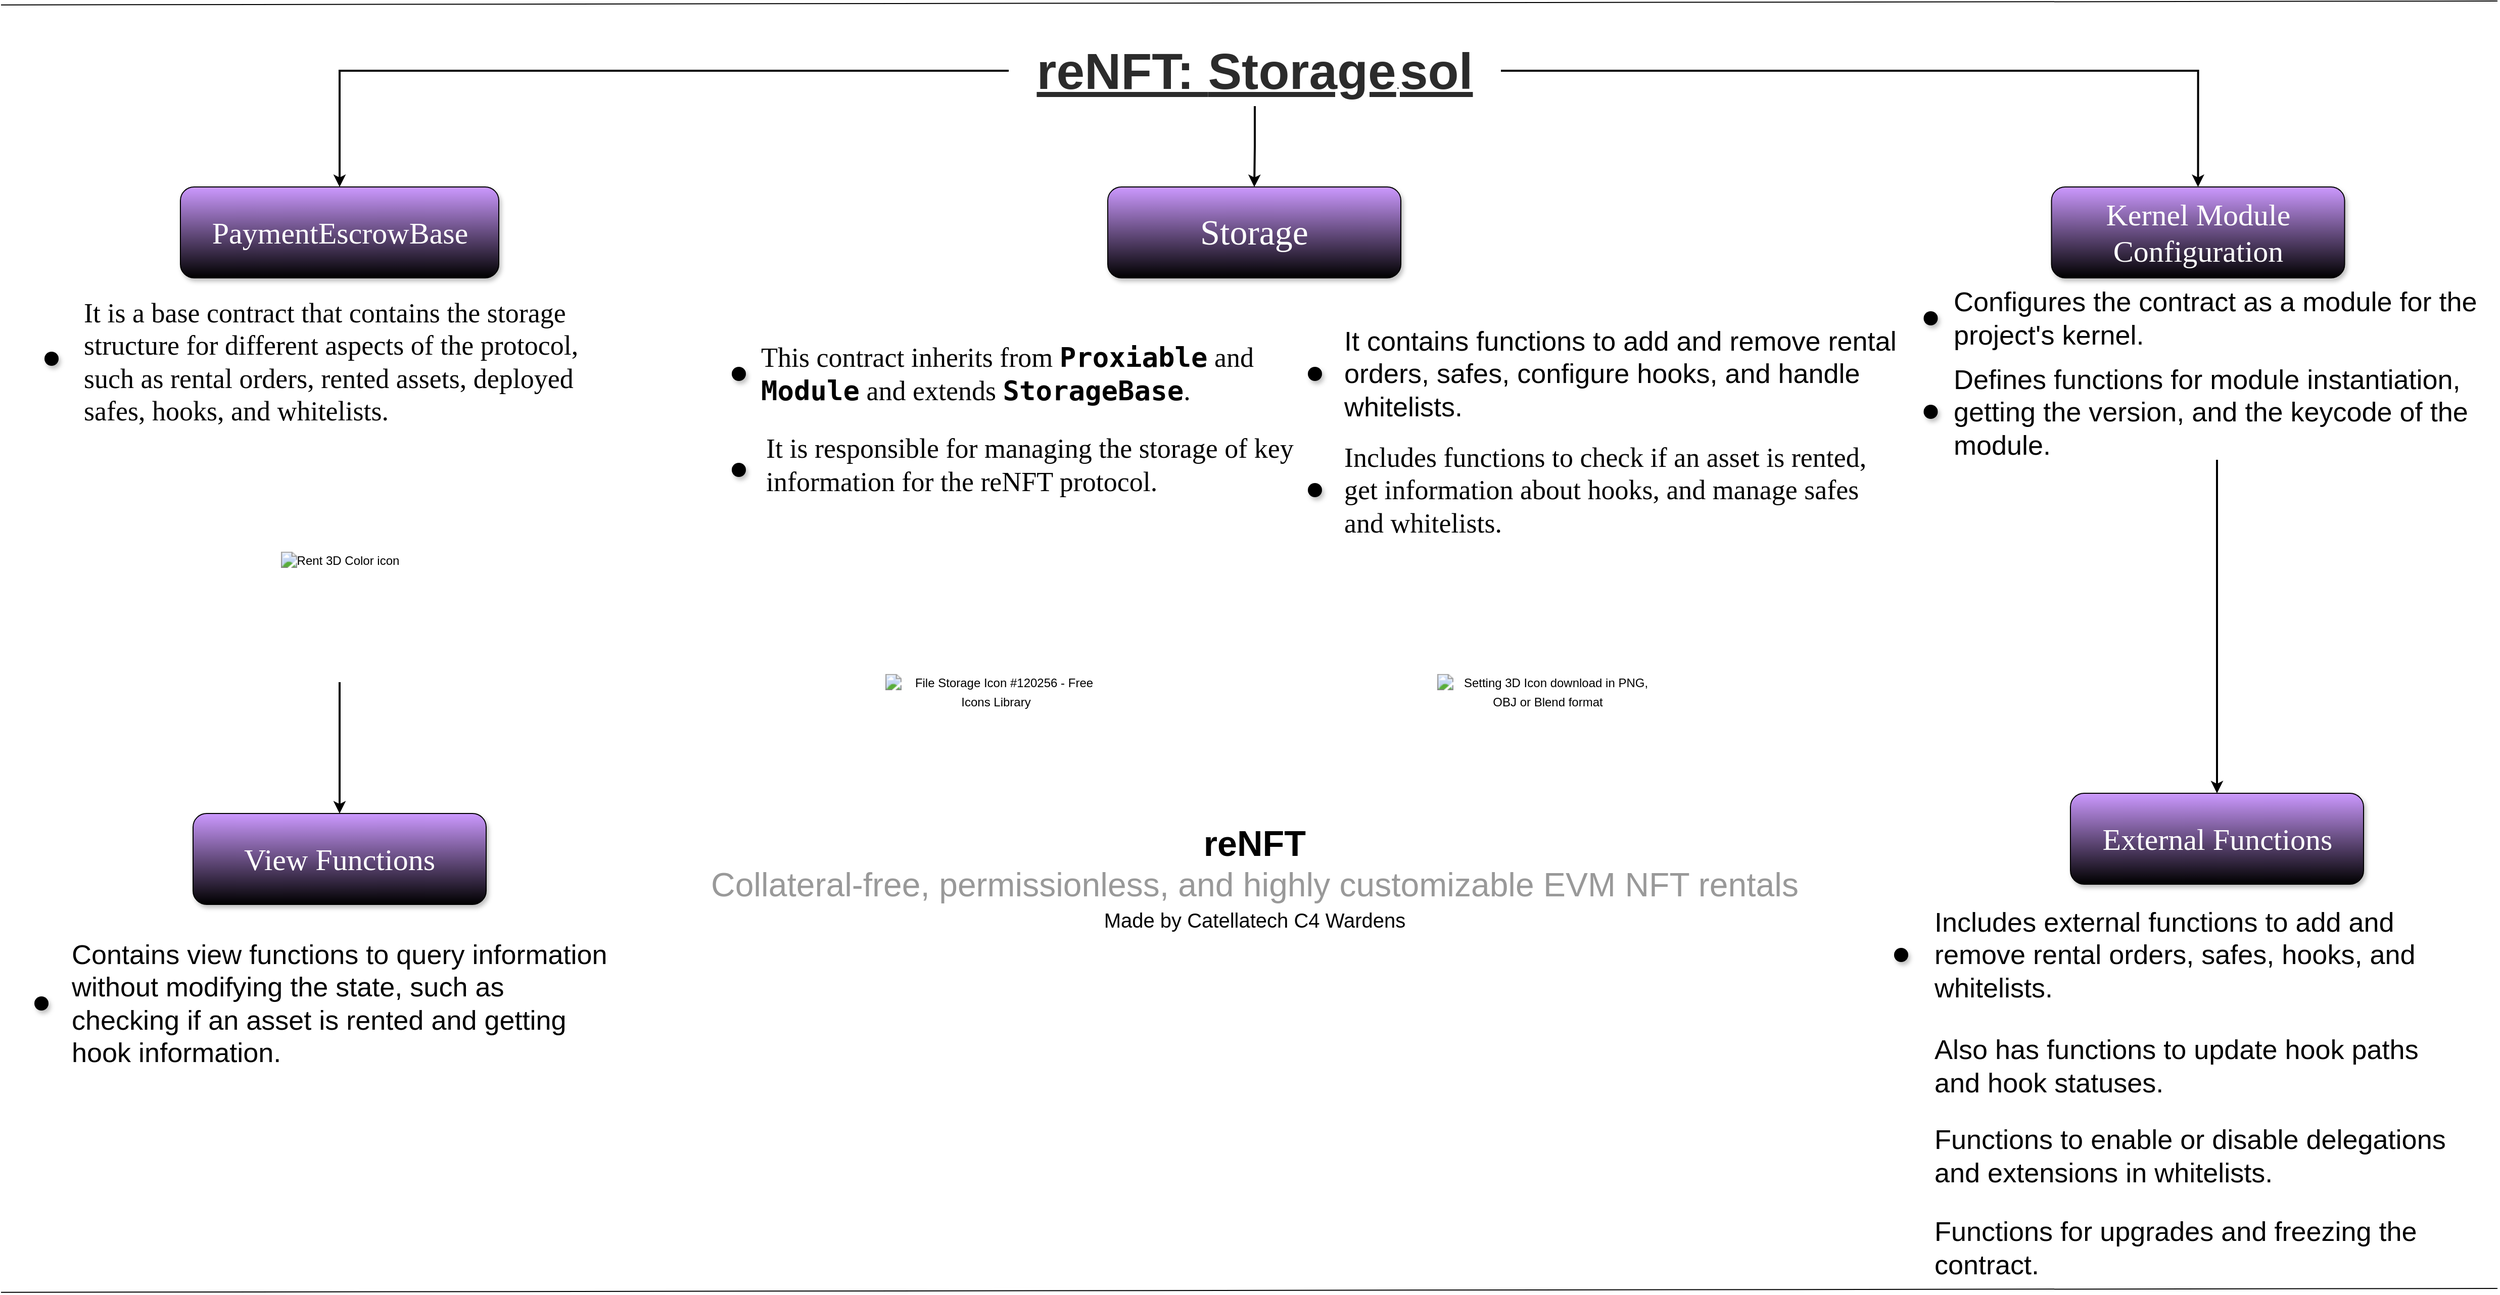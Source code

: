 <mxfile version="22.1.18" type="github">
  <diagram name="Página-1" id="T51k41MZGoIPOJ7VWiH2">
    <mxGraphModel dx="2647" dy="1447" grid="1" gridSize="10" guides="1" tooltips="1" connect="1" arrows="1" fold="1" page="1" pageScale="1" pageWidth="827" pageHeight="1169" math="0" shadow="0">
      <root>
        <mxCell id="0" />
        <mxCell id="1" parent="0" />
        <mxCell id="kpTyDUhgBs5R1ed5H9SP-40" style="edgeStyle=orthogonalEdgeStyle;shape=connector;rounded=0;orthogonalLoop=1;jettySize=auto;html=1;exitX=0.5;exitY=1;exitDx=0;exitDy=0;entryX=0.5;entryY=0;entryDx=0;entryDy=0;labelBackgroundColor=default;strokeColor=default;strokeWidth=2;align=center;verticalAlign=middle;fontFamily=Tahoma;fontSize=11;fontColor=default;endArrow=classic;" edge="1" parent="1" source="WbwlSFrgMBep1RVpoRQw-51" target="WbwlSFrgMBep1RVpoRQw-59">
          <mxGeometry relative="1" as="geometry" />
        </mxCell>
        <mxCell id="kpTyDUhgBs5R1ed5H9SP-65" style="edgeStyle=orthogonalEdgeStyle;shape=connector;rounded=0;orthogonalLoop=1;jettySize=auto;html=1;exitX=0;exitY=0.5;exitDx=0;exitDy=0;entryX=0.5;entryY=0;entryDx=0;entryDy=0;labelBackgroundColor=default;strokeColor=default;strokeWidth=2;align=center;verticalAlign=middle;fontFamily=Tahoma;fontSize=11;fontColor=default;endArrow=classic;" edge="1" parent="1" source="WbwlSFrgMBep1RVpoRQw-51" target="WbwlSFrgMBep1RVpoRQw-58">
          <mxGeometry relative="1" as="geometry" />
        </mxCell>
        <mxCell id="kpTyDUhgBs5R1ed5H9SP-67" style="edgeStyle=orthogonalEdgeStyle;shape=connector;rounded=0;orthogonalLoop=1;jettySize=auto;html=1;exitX=1;exitY=0.5;exitDx=0;exitDy=0;entryX=0.5;entryY=0;entryDx=0;entryDy=0;labelBackgroundColor=default;strokeColor=default;strokeWidth=2;align=center;verticalAlign=middle;fontFamily=Tahoma;fontSize=11;fontColor=default;endArrow=classic;" edge="1" parent="1" source="WbwlSFrgMBep1RVpoRQw-51" target="WbwlSFrgMBep1RVpoRQw-60">
          <mxGeometry relative="1" as="geometry" />
        </mxCell>
        <mxCell id="WbwlSFrgMBep1RVpoRQw-51" value="&lt;font style=&quot;&quot;&gt;&lt;font size=&quot;1&quot; style=&quot;font-size: 13px;&quot;&gt;&lt;b style=&quot;&quot;&gt;&lt;u style=&quot;font-size: 50px;&quot;&gt;reNFT:&amp;nbsp;&lt;/u&gt;&lt;/b&gt;&lt;/font&gt;&lt;font style=&quot;font-size: 50px;&quot;&gt;&lt;b&gt;&lt;u&gt;Storage&lt;/u&gt;&lt;/b&gt;&lt;/font&gt;&lt;span style=&quot;font-size: 13px;&quot;&gt;.&lt;/span&gt;&lt;font style=&quot;font-size: 50px;&quot;&gt;&lt;b&gt;&lt;u&gt;sol&lt;/u&gt;&lt;/b&gt;&lt;/font&gt;&lt;br&gt;&lt;/font&gt;" style="text;html=1;strokeColor=none;fillColor=none;align=center;verticalAlign=middle;whiteSpace=wrap;rounded=0;fontColor=#2B2B2B;" parent="1" vertex="1">
          <mxGeometry x="997" y="90" width="487" height="70" as="geometry" />
        </mxCell>
        <mxCell id="WbwlSFrgMBep1RVpoRQw-54" value="" style="endArrow=none;html=1;rounded=0;" parent="1" edge="1">
          <mxGeometry relative="1" as="geometry">
            <mxPoint y="59.87" as="sourcePoint" />
            <mxPoint x="2470" y="56" as="targetPoint" />
          </mxGeometry>
        </mxCell>
        <mxCell id="WbwlSFrgMBep1RVpoRQw-55" value="" style="resizable=0;html=1;whiteSpace=wrap;align=right;verticalAlign=bottom;" parent="WbwlSFrgMBep1RVpoRQw-54" connectable="0" vertex="1">
          <mxGeometry x="1" relative="1" as="geometry" />
        </mxCell>
        <mxCell id="WbwlSFrgMBep1RVpoRQw-56" value="" style="endArrow=none;html=1;rounded=0;" parent="1" edge="1">
          <mxGeometry relative="1" as="geometry">
            <mxPoint y="1333.87" as="sourcePoint" />
            <mxPoint x="2470" y="1330" as="targetPoint" />
          </mxGeometry>
        </mxCell>
        <mxCell id="WbwlSFrgMBep1RVpoRQw-57" value="" style="resizable=0;html=1;whiteSpace=wrap;align=right;verticalAlign=bottom;" parent="WbwlSFrgMBep1RVpoRQw-56" connectable="0" vertex="1">
          <mxGeometry x="1" relative="1" as="geometry" />
        </mxCell>
        <mxCell id="WbwlSFrgMBep1RVpoRQw-58" value="&lt;div style=&quot;font-size: 30px;&quot;&gt;&lt;font style=&quot;font-size: 30px;&quot;&gt;PaymentEscro&lt;/font&gt;&lt;font style=&quot;font-size: 30px;&quot;&gt;wBase&lt;/font&gt;&lt;br&gt;&lt;/div&gt;" style="rounded=1;whiteSpace=wrap;html=1;fontFamily=Tahoma;fontSize=11;fillColor=#CC99FF;align=center;strokeWidth=1;strokeColor=default;gradientColor=#000000;glass=0;shadow=1;fontColor=#FFFFFF;" parent="1" vertex="1">
          <mxGeometry x="177.5" y="240" width="315" height="90" as="geometry" />
        </mxCell>
        <mxCell id="WbwlSFrgMBep1RVpoRQw-59" value="&lt;div style=&quot;&quot;&gt;&lt;font style=&quot;font-size: 35px;&quot;&gt;Storage&lt;/font&gt;&lt;br&gt;&lt;/div&gt;" style="rounded=1;whiteSpace=wrap;html=1;fontFamily=Tahoma;fontSize=11;fillColor=#CC99FF;align=center;strokeWidth=1;strokeColor=default;gradientColor=#000000;glass=0;shadow=1;fontColor=#FFFFFF;" parent="1" vertex="1">
          <mxGeometry x="1095" y="240" width="290" height="90" as="geometry" />
        </mxCell>
        <mxCell id="WbwlSFrgMBep1RVpoRQw-60" value="&lt;div style=&quot;font-size: 30px;&quot;&gt;Kernel Module Configuration&lt;br&gt;&lt;/div&gt;" style="rounded=1;whiteSpace=wrap;html=1;fontFamily=Tahoma;fontSize=11;fillColor=#CC99FF;align=center;strokeWidth=1;strokeColor=default;gradientColor=#000000;glass=0;shadow=1;fontColor=#FFFFFF;" parent="1" vertex="1">
          <mxGeometry x="2028.75" y="240" width="290" height="90" as="geometry" />
        </mxCell>
        <mxCell id="WbwlSFrgMBep1RVpoRQw-63" value="&lt;div style=&quot;&quot;&gt;&lt;font style=&quot;font-size: 30px;&quot;&gt;View Functions&lt;/font&gt;&lt;br&gt;&lt;/div&gt;" style="rounded=1;whiteSpace=wrap;html=1;fontFamily=Tahoma;fontSize=11;fillColor=#CC99FF;align=center;strokeWidth=1;strokeColor=default;gradientColor=#000000;glass=0;shadow=1;fontColor=#FFFFFF;" parent="1" vertex="1">
          <mxGeometry x="190" y="860" width="290" height="90" as="geometry" />
        </mxCell>
        <mxCell id="WbwlSFrgMBep1RVpoRQw-65" value="" style="shape=waypoint;sketch=0;fillStyle=solid;size=6;pointerEvents=1;points=[];fillColor=none;resizable=0;rotatable=0;perimeter=centerPerimeter;snapToPoint=1;rounded=1;shadow=1;glass=0;strokeColor=default;strokeWidth=5;align=center;verticalAlign=middle;fontFamily=Helvetica;fontSize=11;fontColor=default;html=1;" parent="1" vertex="1">
          <mxGeometry x="40" y="400" width="20" height="20" as="geometry" />
        </mxCell>
        <mxCell id="kpTyDUhgBs5R1ed5H9SP-51" style="edgeStyle=orthogonalEdgeStyle;shape=connector;rounded=0;orthogonalLoop=1;jettySize=auto;html=1;exitX=0.5;exitY=1;exitDx=0;exitDy=0;entryX=0.5;entryY=0;entryDx=0;entryDy=0;labelBackgroundColor=default;strokeColor=default;strokeWidth=2;align=center;verticalAlign=middle;fontFamily=Tahoma;fontSize=11;fontColor=default;endArrow=classic;" edge="1" parent="1" source="WbwlSFrgMBep1RVpoRQw-69" target="WbwlSFrgMBep1RVpoRQw-63">
          <mxGeometry relative="1" as="geometry" />
        </mxCell>
        <mxCell id="WbwlSFrgMBep1RVpoRQw-69" value="&lt;div style=&quot;&quot;&gt;&lt;div style=&quot;line-height: 19px;&quot;&gt;&lt;img alt=&quot;Rent 3D Color icon&quot; src=&quot;https://encrypted-tbn0.gstatic.com/images?q=tbn:ANd9GcQ1fNGAkGajAwjOKZ4xdke_tjEvNRBoJHIw5cpqq7Kbi-lnjmYdpM_x5VhwpRMz6cUCQ5I&amp;amp;usqp=CAU&quot;&gt;&lt;br&gt;&lt;/div&gt;&lt;/div&gt;" style="text;html=1;strokeColor=none;fillColor=none;align=center;verticalAlign=middle;whiteSpace=wrap;rounded=0;" parent="1" vertex="1">
          <mxGeometry x="224.5" y="490" width="221" height="240" as="geometry" />
        </mxCell>
        <mxCell id="WbwlSFrgMBep1RVpoRQw-70" value="&lt;div style=&quot;&quot;&gt;&lt;font style=&quot;font-size: 27px;&quot;&gt;It is a base contract that contains the storage structure for different aspects of the protocol, such as rental orders, rented assets, deployed safes, hooks, and whitelists.&lt;/font&gt;&lt;br&gt;&lt;/div&gt;" style="text;html=1;strokeColor=none;fillColor=none;align=left;verticalAlign=middle;whiteSpace=wrap;rounded=0;fontSize=11;fontFamily=Tahoma;fontColor=default;" parent="1" vertex="1">
          <mxGeometry x="80" y="335" width="510" height="155" as="geometry" />
        </mxCell>
        <mxCell id="WbwlSFrgMBep1RVpoRQw-71" value="" style="shape=waypoint;sketch=0;fillStyle=solid;size=6;pointerEvents=1;points=[];fillColor=none;resizable=0;rotatable=0;perimeter=centerPerimeter;snapToPoint=1;rounded=1;shadow=1;glass=0;strokeColor=default;strokeWidth=5;align=center;verticalAlign=middle;fontFamily=Helvetica;fontSize=11;fontColor=default;html=1;" parent="1" vertex="1">
          <mxGeometry x="720" y="415" width="20" height="20" as="geometry" />
        </mxCell>
        <mxCell id="WbwlSFrgMBep1RVpoRQw-72" value="" style="shape=waypoint;sketch=0;fillStyle=solid;size=6;pointerEvents=1;points=[];fillColor=none;resizable=0;rotatable=0;perimeter=centerPerimeter;snapToPoint=1;rounded=1;shadow=1;glass=0;strokeColor=default;strokeWidth=5;align=center;verticalAlign=middle;fontFamily=Helvetica;fontSize=11;fontColor=default;html=1;" parent="1" vertex="1">
          <mxGeometry x="1290" y="415" width="20" height="20" as="geometry" />
        </mxCell>
        <mxCell id="WbwlSFrgMBep1RVpoRQw-73" value="" style="shape=waypoint;sketch=0;fillStyle=solid;size=6;pointerEvents=1;points=[];fillColor=none;resizable=0;rotatable=0;perimeter=centerPerimeter;snapToPoint=1;rounded=1;shadow=1;glass=0;strokeColor=default;strokeWidth=5;align=center;verticalAlign=middle;fontFamily=Helvetica;fontSize=11;fontColor=default;html=1;" parent="1" vertex="1">
          <mxGeometry x="720" y="510" width="20" height="20" as="geometry" />
        </mxCell>
        <mxCell id="WbwlSFrgMBep1RVpoRQw-74" value="" style="shape=waypoint;sketch=0;fillStyle=solid;size=6;pointerEvents=1;points=[];fillColor=none;resizable=0;rotatable=0;perimeter=centerPerimeter;snapToPoint=1;rounded=1;shadow=1;glass=0;strokeColor=default;strokeWidth=5;align=center;verticalAlign=middle;fontFamily=Helvetica;fontSize=11;fontColor=default;html=1;" parent="1" vertex="1">
          <mxGeometry x="1290" y="530" width="20" height="20" as="geometry" />
        </mxCell>
        <mxCell id="WbwlSFrgMBep1RVpoRQw-75" value="&lt;font face=&quot;Tahoma&quot; style=&quot;font-size: 27px;&quot;&gt;This contract inherits from &lt;code style=&quot;border: 0px solid rgb(217, 217, 227); box-sizing: border-box; --tw-border-spacing-x: 0; --tw-border-spacing-y: 0; --tw-translate-x: 0; --tw-translate-y: 0; --tw-rotate: 0; --tw-skew-x: 0; --tw-skew-y: 0; --tw-scale-x: 1; --tw-scale-y: 1; --tw-pan-x: ; --tw-pan-y: ; --tw-pinch-zoom: ; --tw-scroll-snap-strictness: proximity; --tw-gradient-from-position: ; --tw-gradient-via-position: ; --tw-gradient-to-position: ; --tw-ordinal: ; --tw-slashed-zero: ; --tw-numeric-figure: ; --tw-numeric-spacing: ; --tw-numeric-fraction: ; --tw-ring-inset: ; --tw-ring-offset-width: 0px; --tw-ring-offset-color: #fff; --tw-ring-color: rgba(69,89,164,.5); --tw-ring-offset-shadow: 0 0 transparent; --tw-ring-shadow: 0 0 transparent; --tw-shadow: 0 0 transparent; --tw-shadow-colored: 0 0 transparent; --tw-blur: ; --tw-brightness: ; --tw-contrast: ; --tw-grayscale: ; --tw-hue-rotate: ; --tw-invert: ; --tw-saturate: ; --tw-sepia: ; --tw-drop-shadow: ; --tw-backdrop-blur: ; --tw-backdrop-brightness: ; --tw-backdrop-contrast: ; --tw-backdrop-grayscale: ; --tw-backdrop-hue-rotate: ; --tw-backdrop-invert: ; --tw-backdrop-opacity: ; --tw-backdrop-saturate: ; --tw-backdrop-sepia: ; font-weight: 600;&quot;&gt;Proxiable&lt;/code&gt; and &lt;code style=&quot;border: 0px solid rgb(217, 217, 227); box-sizing: border-box; --tw-border-spacing-x: 0; --tw-border-spacing-y: 0; --tw-translate-x: 0; --tw-translate-y: 0; --tw-rotate: 0; --tw-skew-x: 0; --tw-skew-y: 0; --tw-scale-x: 1; --tw-scale-y: 1; --tw-pan-x: ; --tw-pan-y: ; --tw-pinch-zoom: ; --tw-scroll-snap-strictness: proximity; --tw-gradient-from-position: ; --tw-gradient-via-position: ; --tw-gradient-to-position: ; --tw-ordinal: ; --tw-slashed-zero: ; --tw-numeric-figure: ; --tw-numeric-spacing: ; --tw-numeric-fraction: ; --tw-ring-inset: ; --tw-ring-offset-width: 0px; --tw-ring-offset-color: #fff; --tw-ring-color: rgba(69,89,164,.5); --tw-ring-offset-shadow: 0 0 transparent; --tw-ring-shadow: 0 0 transparent; --tw-shadow: 0 0 transparent; --tw-shadow-colored: 0 0 transparent; --tw-blur: ; --tw-brightness: ; --tw-contrast: ; --tw-grayscale: ; --tw-hue-rotate: ; --tw-invert: ; --tw-saturate: ; --tw-sepia: ; --tw-drop-shadow: ; --tw-backdrop-blur: ; --tw-backdrop-brightness: ; --tw-backdrop-contrast: ; --tw-backdrop-grayscale: ; --tw-backdrop-hue-rotate: ; --tw-backdrop-invert: ; --tw-backdrop-opacity: ; --tw-backdrop-saturate: ; --tw-backdrop-sepia: ; font-weight: 600;&quot;&gt;Module&lt;/code&gt; and extends &lt;code style=&quot;border: 0px solid rgb(217, 217, 227); box-sizing: border-box; --tw-border-spacing-x: 0; --tw-border-spacing-y: 0; --tw-translate-x: 0; --tw-translate-y: 0; --tw-rotate: 0; --tw-skew-x: 0; --tw-skew-y: 0; --tw-scale-x: 1; --tw-scale-y: 1; --tw-pan-x: ; --tw-pan-y: ; --tw-pinch-zoom: ; --tw-scroll-snap-strictness: proximity; --tw-gradient-from-position: ; --tw-gradient-via-position: ; --tw-gradient-to-position: ; --tw-ordinal: ; --tw-slashed-zero: ; --tw-numeric-figure: ; --tw-numeric-spacing: ; --tw-numeric-fraction: ; --tw-ring-inset: ; --tw-ring-offset-width: 0px; --tw-ring-offset-color: #fff; --tw-ring-color: rgba(69,89,164,.5); --tw-ring-offset-shadow: 0 0 transparent; --tw-ring-shadow: 0 0 transparent; --tw-shadow: 0 0 transparent; --tw-shadow-colored: 0 0 transparent; --tw-blur: ; --tw-brightness: ; --tw-contrast: ; --tw-grayscale: ; --tw-hue-rotate: ; --tw-invert: ; --tw-saturate: ; --tw-sepia: ; --tw-drop-shadow: ; --tw-backdrop-blur: ; --tw-backdrop-brightness: ; --tw-backdrop-contrast: ; --tw-backdrop-grayscale: ; --tw-backdrop-hue-rotate: ; --tw-backdrop-invert: ; --tw-backdrop-opacity: ; --tw-backdrop-saturate: ; --tw-backdrop-sepia: ; font-weight: 600;&quot;&gt;StorageBase&lt;/code&gt;.&lt;/font&gt;" style="text;html=1;strokeColor=none;fillColor=none;align=left;verticalAlign=middle;whiteSpace=wrap;rounded=0;fontSize=11;fontFamily=Helvetica;fontColor=default;" parent="1" vertex="1">
          <mxGeometry x="750" y="400" width="525" height="50" as="geometry" />
        </mxCell>
        <mxCell id="WbwlSFrgMBep1RVpoRQw-76" value="&lt;font style=&quot;font-size: 27px;&quot;&gt;It contains functions to add and remove rental orders, safes, configure hooks, and handle whitelists.&lt;/font&gt;" style="text;html=1;strokeColor=none;fillColor=none;align=left;verticalAlign=middle;whiteSpace=wrap;rounded=0;fontSize=11;fontFamily=Helvetica;fontColor=default;" parent="1" vertex="1">
          <mxGeometry x="1327" y="380" width="563" height="90" as="geometry" />
        </mxCell>
        <mxCell id="WbwlSFrgMBep1RVpoRQw-77" value="&lt;font face=&quot;Tahoma&quot; style=&quot;font-size: 27px;&quot;&gt;Includes functions to check if an asset is rented, get information about hooks, and manage safes and whitelists.&lt;/font&gt;" style="text;html=1;strokeColor=none;fillColor=none;align=left;verticalAlign=middle;whiteSpace=wrap;rounded=0;fontSize=11;fontFamily=Helvetica;fontColor=default;" parent="1" vertex="1">
          <mxGeometry x="1327" y="490" width="525" height="100" as="geometry" />
        </mxCell>
        <mxCell id="WbwlSFrgMBep1RVpoRQw-79" value="&lt;div style=&quot;&quot;&gt;&lt;div style=&quot;line-height: 19px;&quot;&gt;&lt;img alt=&quot;File Storage Icon #120256 - Free Icons Library&quot; src=&quot;https://encrypted-tbn0.gstatic.com/images?q=tbn:ANd9GcSR3X5YNYLZ-wasnrdDxsbK3zhFX7bfVjLRlw&amp;amp;usqp=CAU&quot;&gt;&lt;br&gt;&lt;/div&gt;&lt;/div&gt;" style="text;html=1;strokeColor=none;fillColor=none;align=center;verticalAlign=middle;whiteSpace=wrap;rounded=0;" parent="1" vertex="1">
          <mxGeometry x="874" y="620" width="221" height="240" as="geometry" />
        </mxCell>
        <mxCell id="WbwlSFrgMBep1RVpoRQw-80" value="&lt;font style=&quot;font-size: 27px;&quot; face=&quot;Tahoma&quot;&gt;It is responsible for managing the storage of key information for the reNFT protocol.&lt;/font&gt;" style="text;html=1;strokeColor=none;fillColor=none;align=left;verticalAlign=middle;whiteSpace=wrap;rounded=0;fontSize=11;fontFamily=Helvetica;fontColor=default;" parent="1" vertex="1">
          <mxGeometry x="755" y="490" width="525" height="50" as="geometry" />
        </mxCell>
        <mxCell id="WbwlSFrgMBep1RVpoRQw-107" value="&lt;font style=&quot;font-size: 35px;&quot;&gt;&lt;br&gt;&lt;/font&gt;&lt;h1 style=&quot;background-image: none; background-position: initial; background-size: initial; background-repeat: initial; background-attachment: initial; background-origin: initial; background-clip: initial; border: none; box-sizing: border-box; font-style: normal; margin: 0.25em 0px 0.25rem; padding: 0px; vertical-align: baseline; font-family: &amp;quot;Satoshi Variable&amp;quot;, sans-serif; font-weight: 700; line-height: 100%; font-variant-ligatures: normal; font-variant-caps: normal; letter-spacing: normal; orphans: 2; text-indent: 0px; text-transform: none; widows: 2; word-spacing: 0px; -webkit-text-stroke-width: 0px; text-decoration-thickness: initial; text-decoration-style: initial; text-decoration-color: initial; font-size: 35px;&quot; class=&quot;type__headline__xs&quot;&gt;reNFT&lt;/h1&gt;&lt;div style=&quot;font-size: 33px;&quot;&gt;&lt;font color=&quot;#999999&quot; style=&quot;font-size: 33px;&quot;&gt;Collateral-free, permissionless, and highly customizable EVM NFT rentals&lt;br&gt;&lt;/font&gt;&lt;/div&gt;&lt;font style=&quot;font-size: 33px;&quot;&gt;&lt;br&gt;&lt;/font&gt;" style="text;html=1;strokeColor=none;fillColor=none;align=center;verticalAlign=middle;whiteSpace=wrap;rounded=0;fontSize=11;fontFamily=Helvetica;fontColor=default;" parent="1" vertex="1">
          <mxGeometry x="682.5" y="860" width="1115" height="90" as="geometry" />
        </mxCell>
        <mxCell id="WbwlSFrgMBep1RVpoRQw-108" value="&lt;font style=&quot;font-size: 20px;&quot;&gt;Made by Catellatech C4 Wardens&lt;/font&gt;" style="text;html=1;strokeColor=none;fillColor=none;align=center;verticalAlign=middle;whiteSpace=wrap;rounded=0;" parent="1" vertex="1">
          <mxGeometry x="1082.75" y="940" width="314.5" height="50" as="geometry" />
        </mxCell>
        <mxCell id="kpTyDUhgBs5R1ed5H9SP-27" value="" style="shape=waypoint;sketch=0;fillStyle=solid;size=6;pointerEvents=1;points=[];fillColor=none;resizable=0;rotatable=0;perimeter=centerPerimeter;snapToPoint=1;rounded=1;shadow=1;glass=0;strokeColor=default;strokeWidth=5;align=center;verticalAlign=middle;fontFamily=Helvetica;fontSize=11;fontColor=default;html=1;" vertex="1" parent="1">
          <mxGeometry x="1899.25" y="360" width="20" height="20" as="geometry" />
        </mxCell>
        <mxCell id="kpTyDUhgBs5R1ed5H9SP-31" value="" style="shape=waypoint;sketch=0;fillStyle=solid;size=6;pointerEvents=1;points=[];fillColor=none;resizable=0;rotatable=0;perimeter=centerPerimeter;snapToPoint=1;rounded=1;shadow=1;glass=0;strokeColor=default;strokeWidth=5;align=center;verticalAlign=middle;fontFamily=Helvetica;fontSize=11;fontColor=default;html=1;" vertex="1" parent="1">
          <mxGeometry x="30" y="1038" width="20" height="20" as="geometry" />
        </mxCell>
        <mxCell id="kpTyDUhgBs5R1ed5H9SP-32" value="&lt;font style=&quot;font-size: 27px;&quot;&gt;Contains view functions to query information without modifying the state, such as checking if an asset is rented and getting hook information.&lt;/font&gt;" style="text;html=1;strokeColor=none;fillColor=none;align=left;verticalAlign=middle;whiteSpace=wrap;rounded=0;fontSize=11;fontFamily=Helvetica;fontColor=default;" vertex="1" parent="1">
          <mxGeometry x="67.5" y="976" width="535" height="144" as="geometry" />
        </mxCell>
        <mxCell id="kpTyDUhgBs5R1ed5H9SP-48" value="&lt;font style=&quot;font-size: 27px;&quot;&gt;Configures the contract as a module for the project&#39;s kernel.&lt;/font&gt;" style="text;html=1;strokeColor=none;fillColor=none;align=left;verticalAlign=middle;whiteSpace=wrap;rounded=0;fontSize=11;fontFamily=Helvetica;fontColor=default;" vertex="1" parent="1">
          <mxGeometry x="1930" y="335" width="525" height="70" as="geometry" />
        </mxCell>
        <mxCell id="kpTyDUhgBs5R1ed5H9SP-63" style="edgeStyle=orthogonalEdgeStyle;shape=connector;rounded=0;orthogonalLoop=1;jettySize=auto;html=1;exitX=0.5;exitY=1;exitDx=0;exitDy=0;entryX=0.5;entryY=0;entryDx=0;entryDy=0;labelBackgroundColor=default;strokeColor=default;strokeWidth=2;align=center;verticalAlign=middle;fontFamily=Tahoma;fontSize=11;fontColor=default;endArrow=classic;" edge="1" parent="1" source="kpTyDUhgBs5R1ed5H9SP-49" target="kpTyDUhgBs5R1ed5H9SP-53">
          <mxGeometry relative="1" as="geometry" />
        </mxCell>
        <mxCell id="kpTyDUhgBs5R1ed5H9SP-49" value="&lt;font style=&quot;font-size: 27px;&quot;&gt;Defines functions for module instantiation, getting the version, and the keycode of the module.&lt;/font&gt;" style="text;html=1;strokeColor=none;fillColor=none;align=left;verticalAlign=middle;whiteSpace=wrap;rounded=0;fontSize=11;fontFamily=Helvetica;fontColor=default;" vertex="1" parent="1">
          <mxGeometry x="1930" y="415" width="525" height="95" as="geometry" />
        </mxCell>
        <mxCell id="kpTyDUhgBs5R1ed5H9SP-50" value="" style="shape=waypoint;sketch=0;fillStyle=solid;size=6;pointerEvents=1;points=[];fillColor=none;resizable=0;rotatable=0;perimeter=centerPerimeter;snapToPoint=1;rounded=1;shadow=1;glass=0;strokeColor=default;strokeWidth=5;align=center;verticalAlign=middle;fontFamily=Helvetica;fontSize=11;fontColor=default;html=1;" vertex="1" parent="1">
          <mxGeometry x="1899.25" y="452.5" width="20" height="20" as="geometry" />
        </mxCell>
        <mxCell id="kpTyDUhgBs5R1ed5H9SP-52" value="&lt;div style=&quot;&quot;&gt;&lt;div style=&quot;line-height: 19px;&quot;&gt;&lt;img alt=&quot;Setting 3D Icon download in PNG, OBJ or Blend format&quot; src=&quot;https://encrypted-tbn0.gstatic.com/images?q=tbn:ANd9GcQE997NUwOf-C70SX25qtHphldOVAY4yZMnBGVjAMKgUuwcHrFWbdhUHPnn2yYv4SEavWA&amp;amp;usqp=CAU&quot;&gt;&lt;br&gt;&lt;/div&gt;&lt;/div&gt;" style="text;html=1;strokeColor=none;fillColor=none;align=center;verticalAlign=middle;whiteSpace=wrap;rounded=0;" vertex="1" parent="1">
          <mxGeometry x="1420" y="620" width="221" height="240" as="geometry" />
        </mxCell>
        <mxCell id="kpTyDUhgBs5R1ed5H9SP-53" value="&lt;div style=&quot;&quot;&gt;&lt;font style=&quot;font-size: 30px;&quot;&gt;External Functions&lt;/font&gt;&lt;br&gt;&lt;/div&gt;" style="rounded=1;whiteSpace=wrap;html=1;fontFamily=Tahoma;fontSize=11;fillColor=#CC99FF;align=center;strokeWidth=1;strokeColor=default;gradientColor=#000000;glass=0;shadow=1;fontColor=#FFFFFF;" vertex="1" parent="1">
          <mxGeometry x="2047.5" y="840" width="290" height="90" as="geometry" />
        </mxCell>
        <mxCell id="kpTyDUhgBs5R1ed5H9SP-54" value="&lt;font style=&quot;font-size: 27px;&quot;&gt;Includes external functions to add and remove rental orders, safes, hooks, and whitelists.&lt;/font&gt;" style="text;html=1;strokeColor=none;fillColor=none;align=left;verticalAlign=middle;whiteSpace=wrap;rounded=0;fontSize=11;fontFamily=Helvetica;fontColor=default;" vertex="1" parent="1">
          <mxGeometry x="1911.25" y="950" width="525" height="100" as="geometry" />
        </mxCell>
        <mxCell id="kpTyDUhgBs5R1ed5H9SP-55" value="" style="shape=waypoint;sketch=0;fillStyle=solid;size=6;pointerEvents=1;points=[];fillColor=none;resizable=0;rotatable=0;perimeter=centerPerimeter;snapToPoint=1;rounded=1;shadow=1;glass=0;strokeColor=default;strokeWidth=5;align=center;verticalAlign=middle;fontFamily=Helvetica;fontSize=11;fontColor=default;html=1;" vertex="1" parent="1">
          <mxGeometry x="1870" y="990" width="20" height="20" as="geometry" />
        </mxCell>
        <mxCell id="kpTyDUhgBs5R1ed5H9SP-56" value="&lt;font style=&quot;font-size: 27px;&quot;&gt;Also has functions to update hook paths and hook statuses.&lt;/font&gt;" style="text;html=1;strokeColor=none;fillColor=none;align=left;verticalAlign=middle;whiteSpace=wrap;rounded=0;fontSize=11;fontFamily=Helvetica;fontColor=default;" vertex="1" parent="1">
          <mxGeometry x="1911.25" y="1080" width="525" height="60" as="geometry" />
        </mxCell>
        <mxCell id="kpTyDUhgBs5R1ed5H9SP-57" value="" style="shape=waypoint;sketch=0;fillStyle=solid;size=6;pointerEvents=1;points=[];fillColor=none;resizable=0;rotatable=0;perimeter=centerPerimeter;snapToPoint=1;rounded=1;shadow=1;glass=0;strokeColor=default;strokeWidth=5;align=center;verticalAlign=middle;fontFamily=Helvetica;fontSize=11;fontColor=default;html=1;" vertex="1" parent="1">
          <mxGeometry x="1870" y="1100" width="20" height="20" as="geometry" />
        </mxCell>
        <mxCell id="kpTyDUhgBs5R1ed5H9SP-58" value="&lt;font style=&quot;font-size: 27px;&quot;&gt;Functions to enable or disable delegations and extensions in whitelists.&lt;/font&gt;" style="text;html=1;strokeColor=none;fillColor=none;align=left;verticalAlign=middle;whiteSpace=wrap;rounded=0;fontSize=11;fontFamily=Helvetica;fontColor=default;" vertex="1" parent="1">
          <mxGeometry x="1911.25" y="1169" width="525" height="60" as="geometry" />
        </mxCell>
        <mxCell id="kpTyDUhgBs5R1ed5H9SP-59" value="" style="shape=waypoint;sketch=0;fillStyle=solid;size=6;pointerEvents=1;points=[];fillColor=none;resizable=0;rotatable=0;perimeter=centerPerimeter;snapToPoint=1;rounded=1;shadow=1;glass=0;strokeColor=default;strokeWidth=5;align=center;verticalAlign=middle;fontFamily=Helvetica;fontSize=11;fontColor=default;html=1;" vertex="1" parent="1">
          <mxGeometry x="1870" y="1189" width="20" height="20" as="geometry" />
        </mxCell>
        <mxCell id="kpTyDUhgBs5R1ed5H9SP-60" value="&lt;font style=&quot;font-size: 27px;&quot;&gt;Functions for upgrades and freezing the contract.&lt;/font&gt;" style="text;html=1;strokeColor=none;fillColor=none;align=left;verticalAlign=middle;whiteSpace=wrap;rounded=0;fontSize=11;fontFamily=Helvetica;fontColor=default;" vertex="1" parent="1">
          <mxGeometry x="1911.25" y="1260" width="525" height="60" as="geometry" />
        </mxCell>
        <mxCell id="kpTyDUhgBs5R1ed5H9SP-61" value="" style="shape=waypoint;sketch=0;fillStyle=solid;size=6;pointerEvents=1;points=[];fillColor=none;resizable=0;rotatable=0;perimeter=centerPerimeter;snapToPoint=1;rounded=1;shadow=1;glass=0;strokeColor=default;strokeWidth=5;align=center;verticalAlign=middle;fontFamily=Helvetica;fontSize=11;fontColor=default;html=1;" vertex="1" parent="1">
          <mxGeometry x="1870" y="1280" width="20" height="20" as="geometry" />
        </mxCell>
      </root>
    </mxGraphModel>
  </diagram>
</mxfile>
